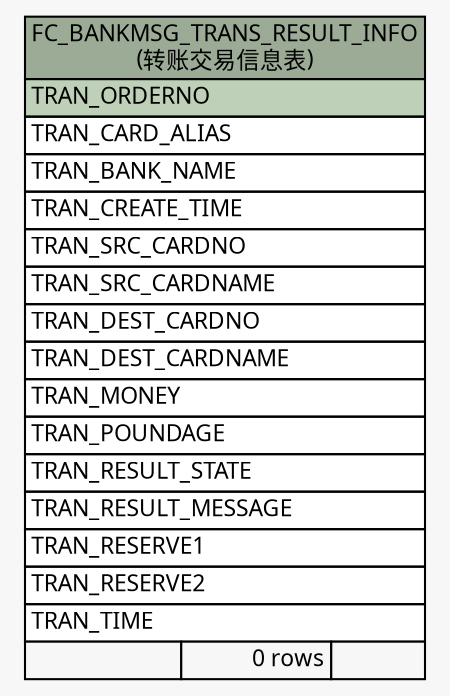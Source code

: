 // dot 2.26.0 on Linux 2.6.32-504.3.3.el6.x86_64
// SchemaSpy rev Unknown
digraph "FC_BANKMSG_TRANS_RESULT_INFO" {
  graph [
    rankdir="RL"
    bgcolor="#f7f7f7"
    nodesep="0.18"
    ranksep="0.46"
    fontname="Microsoft YaHei"
    fontsize="11"
  ];
  node [
    fontname="Microsoft YaHei"
    fontsize="11"
    shape="plaintext"
  ];
  edge [
    arrowsize="0.8"
  ];
  "FC_BANKMSG_TRANS_RESULT_INFO" [
    label=<
    <TABLE BORDER="0" CELLBORDER="1" CELLSPACING="0" BGCOLOR="#ffffff">
      <TR><TD COLSPAN="3" BGCOLOR="#9bab96" ALIGN="CENTER">FC_BANKMSG_TRANS_RESULT_INFO<br/>(转账交易信息表)</TD></TR>
      <TR><TD PORT="TRAN_ORDERNO" COLSPAN="3" BGCOLOR="#bed1b8" ALIGN="LEFT">TRAN_ORDERNO</TD></TR>
      <TR><TD PORT="TRAN_CARD_ALIAS" COLSPAN="3" ALIGN="LEFT">TRAN_CARD_ALIAS</TD></TR>
      <TR><TD PORT="TRAN_BANK_NAME" COLSPAN="3" ALIGN="LEFT">TRAN_BANK_NAME</TD></TR>
      <TR><TD PORT="TRAN_CREATE_TIME" COLSPAN="3" ALIGN="LEFT">TRAN_CREATE_TIME</TD></TR>
      <TR><TD PORT="TRAN_SRC_CARDNO" COLSPAN="3" ALIGN="LEFT">TRAN_SRC_CARDNO</TD></TR>
      <TR><TD PORT="TRAN_SRC_CARDNAME" COLSPAN="3" ALIGN="LEFT">TRAN_SRC_CARDNAME</TD></TR>
      <TR><TD PORT="TRAN_DEST_CARDNO" COLSPAN="3" ALIGN="LEFT">TRAN_DEST_CARDNO</TD></TR>
      <TR><TD PORT="TRAN_DEST_CARDNAME" COLSPAN="3" ALIGN="LEFT">TRAN_DEST_CARDNAME</TD></TR>
      <TR><TD PORT="TRAN_MONEY" COLSPAN="3" ALIGN="LEFT">TRAN_MONEY</TD></TR>
      <TR><TD PORT="TRAN_POUNDAGE" COLSPAN="3" ALIGN="LEFT">TRAN_POUNDAGE</TD></TR>
      <TR><TD PORT="TRAN_RESULT_STATE" COLSPAN="3" ALIGN="LEFT">TRAN_RESULT_STATE</TD></TR>
      <TR><TD PORT="TRAN_RESULT_MESSAGE" COLSPAN="3" ALIGN="LEFT">TRAN_RESULT_MESSAGE</TD></TR>
      <TR><TD PORT="TRAN_RESERVE1" COLSPAN="3" ALIGN="LEFT">TRAN_RESERVE1</TD></TR>
      <TR><TD PORT="TRAN_RESERVE2" COLSPAN="3" ALIGN="LEFT">TRAN_RESERVE2</TD></TR>
      <TR><TD PORT="TRAN_TIME" COLSPAN="3" ALIGN="LEFT">TRAN_TIME</TD></TR>
      <TR><TD ALIGN="LEFT" BGCOLOR="#f7f7f7">  </TD><TD ALIGN="RIGHT" BGCOLOR="#f7f7f7">0 rows</TD><TD ALIGN="RIGHT" BGCOLOR="#f7f7f7">  </TD></TR>
    </TABLE>>
    URL="tables/FC_BANKMSG_TRANS_RESULT_INFO.html"
    tooltip="FC_BANKMSG_TRANS_RESULT_INFO"
  ];
}
